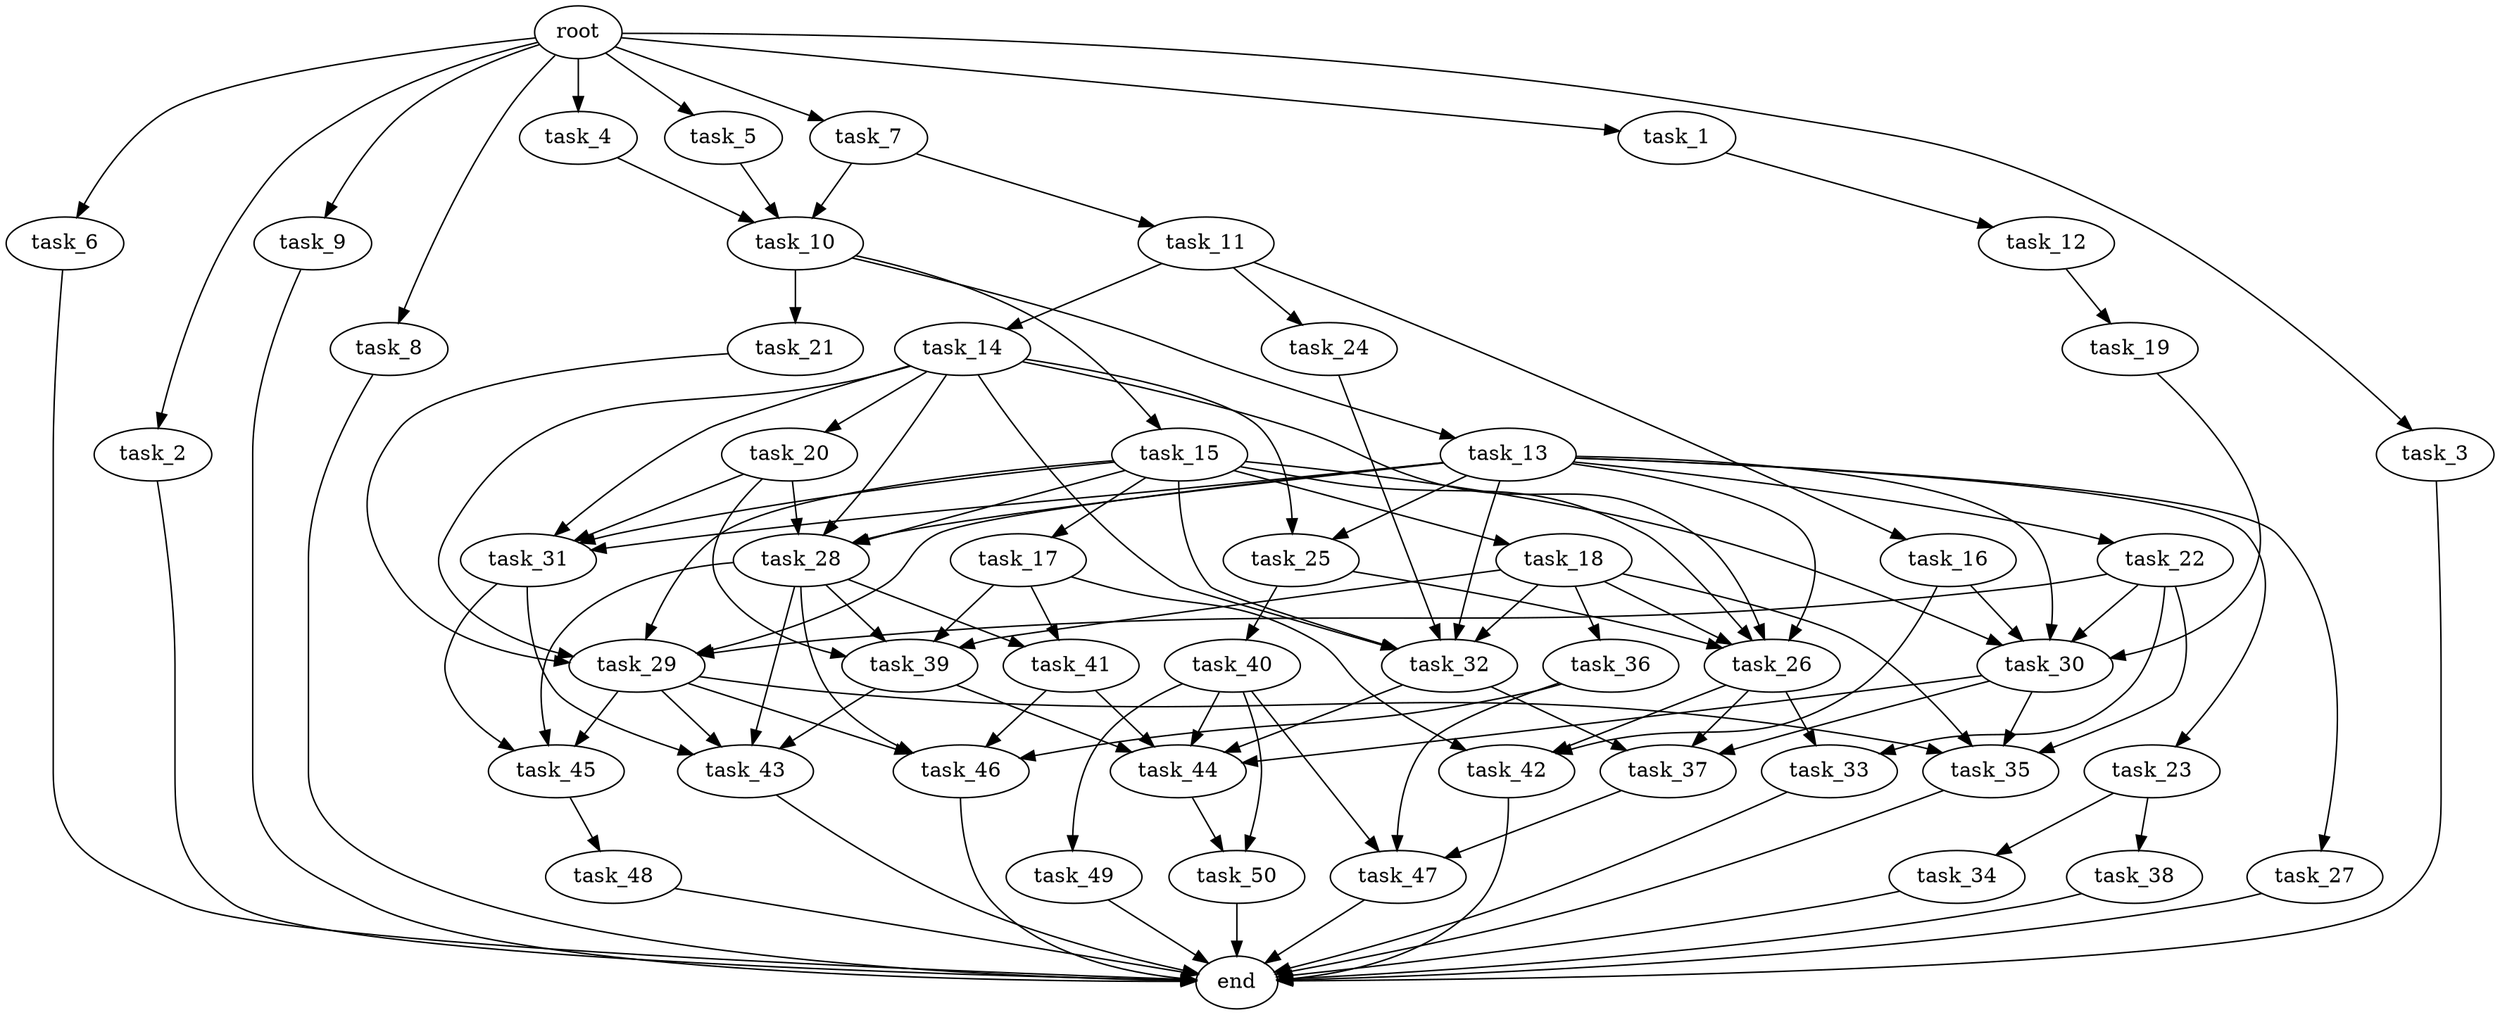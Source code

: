 digraph G {
  task_27 [size="4.399650e+10"];
  task_6 [size="3.028209e+10"];
  task_31 [size="3.345796e+10"];
  task_12 [size="7.274822e+08"];
  task_24 [size="6.502703e+09"];
  task_2 [size="8.833652e+10"];
  task_42 [size="6.529403e+10"];
  task_50 [size="2.658965e+10"];
  task_14 [size="3.303635e+10"];
  task_9 [size="4.032687e+10"];
  task_22 [size="2.500821e+10"];
  root [size="0.000000e+00"];
  task_10 [size="7.714724e+10"];
  task_21 [size="3.469495e+10"];
  task_8 [size="4.445575e+10"];
  task_34 [size="2.977832e+10"];
  task_11 [size="5.301657e+08"];
  task_48 [size="3.172008e+10"];
  task_19 [size="1.733812e+10"];
  task_13 [size="8.485050e+10"];
  task_40 [size="9.631647e+10"];
  task_28 [size="3.837495e+10"];
  task_30 [size="3.518983e+10"];
  task_7 [size="8.491505e+09"];
  task_45 [size="2.409509e+10"];
  task_37 [size="7.167835e+10"];
  task_32 [size="2.391071e+10"];
  task_29 [size="5.909407e+10"];
  task_26 [size="2.516076e+10"];
  task_47 [size="8.359412e+08"];
  task_5 [size="4.861163e+10"];
  task_23 [size="6.308586e+10"];
  task_25 [size="4.130943e+10"];
  task_18 [size="3.284400e+10"];
  task_39 [size="5.071340e+10"];
  task_49 [size="2.048005e+10"];
  task_20 [size="6.633258e+10"];
  task_36 [size="8.263554e+10"];
  task_3 [size="2.465521e+09"];
  task_46 [size="9.486708e+09"];
  task_41 [size="9.589826e+10"];
  task_35 [size="7.682308e+10"];
  task_17 [size="1.969867e+10"];
  task_33 [size="5.557111e+10"];
  task_16 [size="3.707727e+10"];
  task_4 [size="5.486238e+10"];
  task_15 [size="2.243813e+10"];
  task_38 [size="8.650477e+10"];
  end [size="0.000000e+00"];
  task_1 [size="8.144570e+10"];
  task_44 [size="8.643119e+10"];
  task_43 [size="1.845477e+10"];

  task_27 -> end [size="1.000000e-12"];
  task_6 -> end [size="1.000000e-12"];
  task_31 -> task_43 [size="4.613694e+07"];
  task_31 -> task_45 [size="8.031696e+07"];
  task_12 -> task_19 [size="1.733812e+08"];
  task_24 -> task_32 [size="4.782142e+07"];
  task_2 -> end [size="1.000000e-12"];
  task_42 -> end [size="1.000000e-12"];
  task_50 -> end [size="1.000000e-12"];
  task_14 -> task_32 [size="4.782142e+07"];
  task_14 -> task_29 [size="1.181881e+08"];
  task_14 -> task_25 [size="2.065471e+08"];
  task_14 -> task_31 [size="8.364491e+07"];
  task_14 -> task_28 [size="9.593736e+07"];
  task_14 -> task_26 [size="5.032151e+07"];
  task_14 -> task_20 [size="6.633258e+08"];
  task_9 -> end [size="1.000000e-12"];
  task_22 -> task_30 [size="7.037966e+07"];
  task_22 -> task_35 [size="1.920577e+08"];
  task_22 -> task_29 [size="1.181881e+08"];
  task_22 -> task_33 [size="2.778556e+08"];
  root -> task_5 [size="1.000000e-12"];
  root -> task_6 [size="1.000000e-12"];
  root -> task_9 [size="1.000000e-12"];
  root -> task_4 [size="1.000000e-12"];
  root -> task_2 [size="1.000000e-12"];
  root -> task_3 [size="1.000000e-12"];
  root -> task_8 [size="1.000000e-12"];
  root -> task_1 [size="1.000000e-12"];
  root -> task_7 [size="1.000000e-12"];
  task_10 -> task_13 [size="8.485050e+08"];
  task_10 -> task_15 [size="2.243813e+08"];
  task_10 -> task_21 [size="3.469495e+08"];
  task_21 -> task_29 [size="1.181881e+08"];
  task_8 -> end [size="1.000000e-12"];
  task_34 -> end [size="1.000000e-12"];
  task_11 -> task_16 [size="3.707727e+08"];
  task_11 -> task_14 [size="3.303635e+08"];
  task_11 -> task_24 [size="6.502703e+07"];
  task_48 -> end [size="1.000000e-12"];
  task_19 -> task_30 [size="7.037966e+07"];
  task_13 -> task_32 [size="4.782142e+07"];
  task_13 -> task_23 [size="6.308586e+08"];
  task_13 -> task_29 [size="1.181881e+08"];
  task_13 -> task_27 [size="4.399650e+08"];
  task_13 -> task_31 [size="8.364491e+07"];
  task_13 -> task_28 [size="9.593736e+07"];
  task_13 -> task_26 [size="5.032151e+07"];
  task_13 -> task_25 [size="2.065471e+08"];
  task_13 -> task_30 [size="7.037966e+07"];
  task_13 -> task_22 [size="2.500821e+08"];
  task_40 -> task_49 [size="2.048005e+08"];
  task_40 -> task_50 [size="1.329483e+08"];
  task_40 -> task_47 [size="2.786471e+06"];
  task_40 -> task_44 [size="1.728624e+08"];
  task_28 -> task_41 [size="4.794913e+08"];
  task_28 -> task_39 [size="1.267835e+08"];
  task_28 -> task_45 [size="8.031696e+07"];
  task_28 -> task_46 [size="2.371677e+07"];
  task_28 -> task_43 [size="4.613694e+07"];
  task_30 -> task_35 [size="1.920577e+08"];
  task_30 -> task_37 [size="2.389278e+08"];
  task_30 -> task_44 [size="1.728624e+08"];
  task_7 -> task_11 [size="5.301657e+06"];
  task_7 -> task_10 [size="2.571575e+08"];
  task_45 -> task_48 [size="3.172008e+08"];
  task_37 -> task_47 [size="2.786471e+06"];
  task_32 -> task_37 [size="2.389278e+08"];
  task_32 -> task_44 [size="1.728624e+08"];
  task_29 -> task_35 [size="1.920577e+08"];
  task_29 -> task_45 [size="8.031696e+07"];
  task_29 -> task_43 [size="4.613694e+07"];
  task_29 -> task_46 [size="2.371677e+07"];
  task_26 -> task_37 [size="2.389278e+08"];
  task_26 -> task_33 [size="2.778556e+08"];
  task_26 -> task_42 [size="2.176468e+08"];
  task_47 -> end [size="1.000000e-12"];
  task_5 -> task_10 [size="2.571575e+08"];
  task_23 -> task_38 [size="8.650477e+08"];
  task_23 -> task_34 [size="2.977832e+08"];
  task_25 -> task_26 [size="5.032151e+07"];
  task_25 -> task_40 [size="9.631647e+08"];
  task_18 -> task_36 [size="8.263554e+08"];
  task_18 -> task_26 [size="5.032151e+07"];
  task_18 -> task_35 [size="1.920577e+08"];
  task_18 -> task_39 [size="1.267835e+08"];
  task_18 -> task_32 [size="4.782142e+07"];
  task_39 -> task_43 [size="4.613694e+07"];
  task_39 -> task_44 [size="1.728624e+08"];
  task_49 -> end [size="1.000000e-12"];
  task_20 -> task_31 [size="8.364491e+07"];
  task_20 -> task_39 [size="1.267835e+08"];
  task_20 -> task_28 [size="9.593736e+07"];
  task_36 -> task_47 [size="2.786471e+06"];
  task_36 -> task_46 [size="2.371677e+07"];
  task_3 -> end [size="1.000000e-12"];
  task_46 -> end [size="1.000000e-12"];
  task_41 -> task_44 [size="1.728624e+08"];
  task_41 -> task_46 [size="2.371677e+07"];
  task_35 -> end [size="1.000000e-12"];
  task_17 -> task_41 [size="4.794913e+08"];
  task_17 -> task_42 [size="2.176468e+08"];
  task_17 -> task_39 [size="1.267835e+08"];
  task_33 -> end [size="1.000000e-12"];
  task_16 -> task_30 [size="7.037966e+07"];
  task_16 -> task_42 [size="2.176468e+08"];
  task_4 -> task_10 [size="2.571575e+08"];
  task_15 -> task_32 [size="4.782142e+07"];
  task_15 -> task_29 [size="1.181881e+08"];
  task_15 -> task_18 [size="3.284400e+08"];
  task_15 -> task_28 [size="9.593736e+07"];
  task_15 -> task_26 [size="5.032151e+07"];
  task_15 -> task_30 [size="7.037966e+07"];
  task_15 -> task_17 [size="1.969867e+08"];
  task_15 -> task_31 [size="8.364491e+07"];
  task_38 -> end [size="1.000000e-12"];
  task_1 -> task_12 [size="7.274822e+06"];
  task_44 -> task_50 [size="1.329483e+08"];
  task_43 -> end [size="1.000000e-12"];
}
